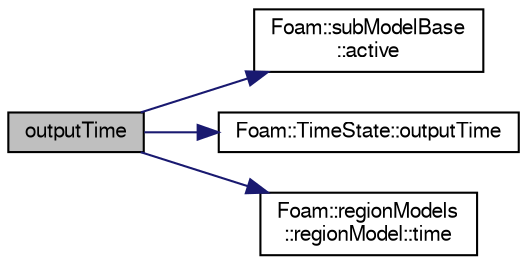 digraph "outputTime"
{
  bgcolor="transparent";
  edge [fontname="FreeSans",fontsize="10",labelfontname="FreeSans",labelfontsize="10"];
  node [fontname="FreeSans",fontsize="10",shape=record];
  rankdir="LR";
  Node10 [label="outputTime",height=0.2,width=0.4,color="black", fillcolor="grey75", style="filled", fontcolor="black"];
  Node10 -> Node11 [color="midnightblue",fontsize="10",style="solid",fontname="FreeSans"];
  Node11 [label="Foam::subModelBase\l::active",height=0.2,width=0.4,color="black",URL="$a28266.html#ad9735e23cb0888fb98e1c5893aecff7e",tooltip="Return the model &#39;active&#39; status - default active = true. "];
  Node10 -> Node12 [color="midnightblue",fontsize="10",style="solid",fontname="FreeSans"];
  Node12 [label="Foam::TimeState::outputTime",height=0.2,width=0.4,color="black",URL="$a26362.html#a59fd6e5492ff7a07bf267713f0338fa1",tooltip="Return true if this is an output time (primary or secondary) "];
  Node10 -> Node13 [color="midnightblue",fontsize="10",style="solid",fontname="FreeSans"];
  Node13 [label="Foam::regionModels\l::regionModel::time",height=0.2,width=0.4,color="black",URL="$a28998.html#a1ed86245b170b9f651f62650b1827500",tooltip="Return the reference to the time database. "];
}
